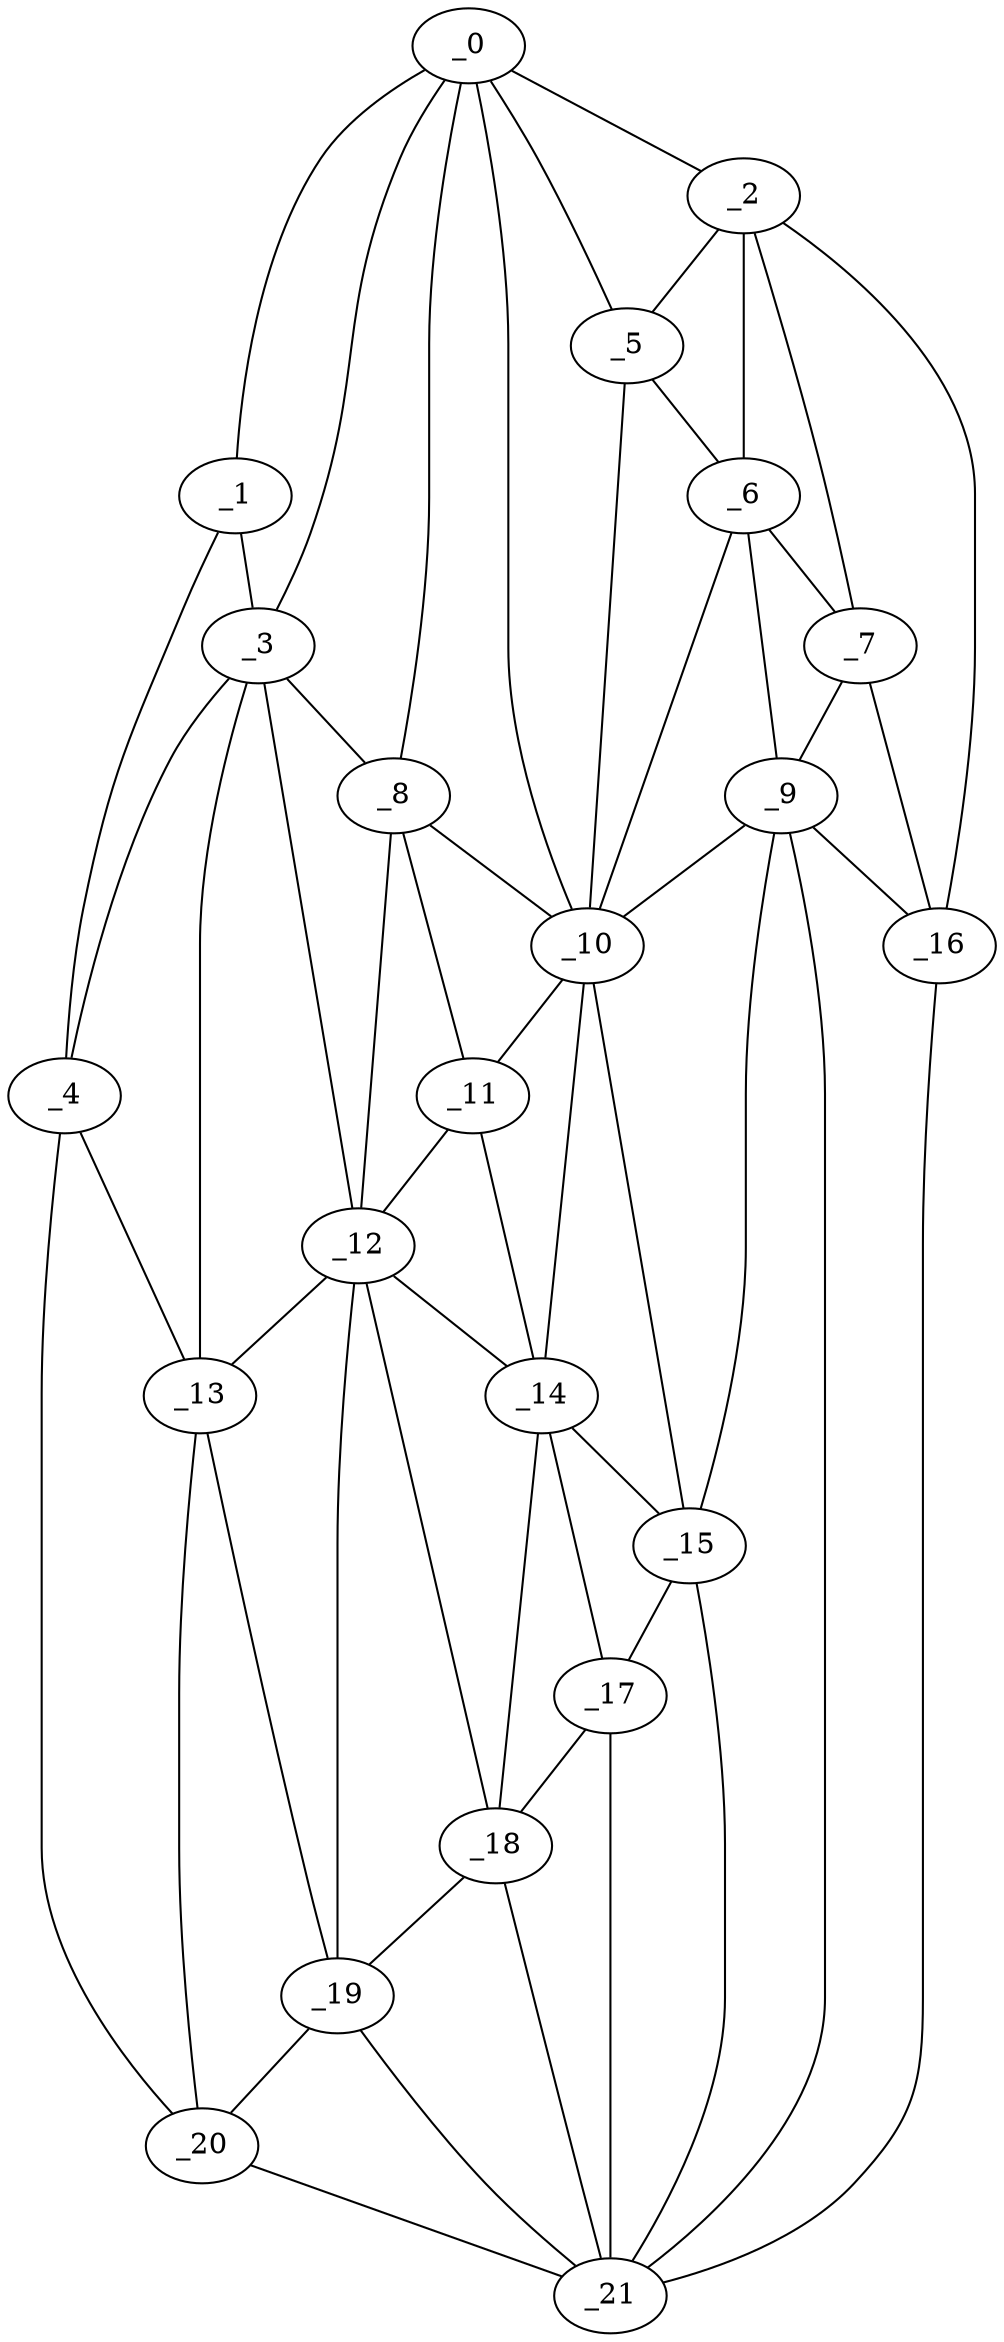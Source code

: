 graph "obj19__90.gxl" {
	_0	 [x=27,
		y=71];
	_1	 [x=28,
		y=79];
	_0 -- _1	 [valence=1];
	_2	 [x=34,
		y=5];
	_0 -- _2	 [valence=1];
	_3	 [x=44,
		y=89];
	_0 -- _3	 [valence=2];
	_5	 [x=54,
		y=24];
	_0 -- _5	 [valence=1];
	_8	 [x=71,
		y=69];
	_0 -- _8	 [valence=2];
	_10	 [x=75,
		y=52];
	_0 -- _10	 [valence=1];
	_1 -- _3	 [valence=2];
	_4	 [x=44,
		y=111];
	_1 -- _4	 [valence=1];
	_2 -- _5	 [valence=2];
	_6	 [x=58,
		y=23];
	_2 -- _6	 [valence=2];
	_7	 [x=71,
		y=13];
	_2 -- _7	 [valence=1];
	_16	 [x=100,
		y=6];
	_2 -- _16	 [valence=1];
	_3 -- _4	 [valence=2];
	_3 -- _8	 [valence=2];
	_12	 [x=81,
		y=89];
	_3 -- _12	 [valence=2];
	_13	 [x=81,
		y=111];
	_3 -- _13	 [valence=2];
	_4 -- _13	 [valence=1];
	_20	 [x=103,
		y=123];
	_4 -- _20	 [valence=1];
	_5 -- _6	 [valence=1];
	_5 -- _10	 [valence=2];
	_6 -- _7	 [valence=2];
	_9	 [x=75,
		y=21];
	_6 -- _9	 [valence=2];
	_6 -- _10	 [valence=2];
	_7 -- _9	 [valence=1];
	_7 -- _16	 [valence=2];
	_8 -- _10	 [valence=1];
	_11	 [x=77,
		y=71];
	_8 -- _11	 [valence=2];
	_8 -- _12	 [valence=2];
	_9 -- _10	 [valence=2];
	_15	 [x=93,
		y=52];
	_9 -- _15	 [valence=2];
	_9 -- _16	 [valence=1];
	_21	 [x=104,
		y=42];
	_9 -- _21	 [valence=2];
	_10 -- _11	 [valence=2];
	_14	 [x=91,
		y=71];
	_10 -- _14	 [valence=2];
	_10 -- _15	 [valence=2];
	_11 -- _12	 [valence=2];
	_11 -- _14	 [valence=2];
	_12 -- _13	 [valence=1];
	_12 -- _14	 [valence=2];
	_18	 [x=103,
		y=70];
	_12 -- _18	 [valence=2];
	_19	 [x=103,
		y=107];
	_12 -- _19	 [valence=2];
	_13 -- _19	 [valence=2];
	_13 -- _20	 [valence=1];
	_14 -- _15	 [valence=2];
	_17	 [x=102,
		y=66];
	_14 -- _17	 [valence=2];
	_14 -- _18	 [valence=2];
	_15 -- _17	 [valence=1];
	_15 -- _21	 [valence=2];
	_16 -- _21	 [valence=1];
	_17 -- _18	 [valence=1];
	_17 -- _21	 [valence=2];
	_18 -- _19	 [valence=2];
	_18 -- _21	 [valence=2];
	_19 -- _20	 [valence=1];
	_19 -- _21	 [valence=2];
	_20 -- _21	 [valence=1];
}
